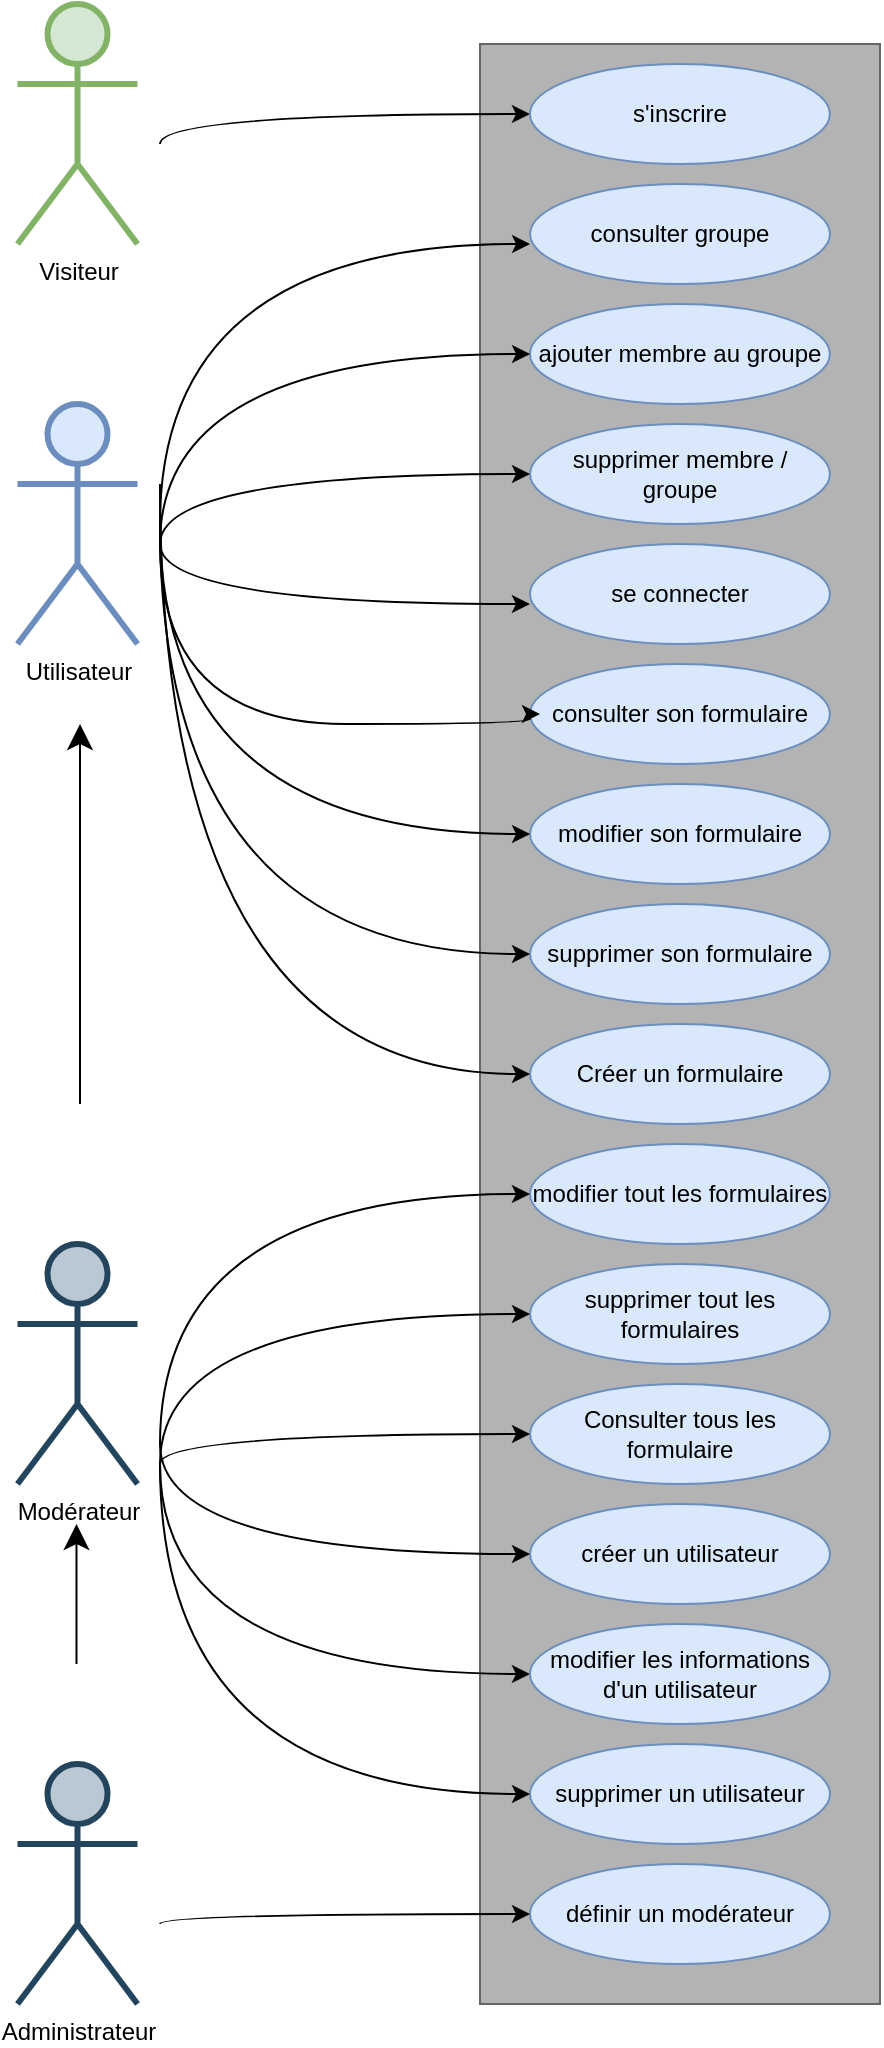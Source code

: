 <mxfile version="15.8.7" type="device"><diagram id="X3hbrAgfgrB4vh28PABW" name="Page-1"><mxGraphModel dx="774" dy="1708" grid="1" gridSize="10" guides="1" tooltips="1" connect="1" arrows="1" fold="1" page="1" pageScale="1" pageWidth="827" pageHeight="1169" math="0" shadow="0"><root><mxCell id="0"/><mxCell id="1" parent="0"/><mxCell id="ICqWT3Gl1W7qC9A4Dv7h-2" value="" style="rounded=0;whiteSpace=wrap;html=1;fillColor=#B3B3B3;strokeColor=#666666;gradientColor=#b3b3b3;" parent="1" vertex="1"><mxGeometry x="280" y="-140" width="200" height="980" as="geometry"/></mxCell><mxCell id="ICqWT3Gl1W7qC9A4Dv7h-3" value="consulter son formulaire" style="ellipse;whiteSpace=wrap;html=1;fillColor=#dae8fc;strokeColor=#6c8ebf;" parent="1" vertex="1"><mxGeometry x="304.97" y="170" width="150" height="50" as="geometry"/></mxCell><mxCell id="ICqWT3Gl1W7qC9A4Dv7h-4" value="se connecter" style="ellipse;whiteSpace=wrap;html=1;fillColor=#dae8fc;strokeColor=#6c8ebf;" parent="1" vertex="1"><mxGeometry x="304.97" y="110" width="150" height="50" as="geometry"/></mxCell><mxCell id="ICqWT3Gl1W7qC9A4Dv7h-5" value="supprimer membre / groupe" style="ellipse;whiteSpace=wrap;html=1;aspect=fixed;fillColor=#dae8fc;strokeColor=#6c8ebf;fontFamily=Helvetica;fontStyle=0;labelBorderColor=none;" parent="1" vertex="1"><mxGeometry x="305" y="50" width="149.97" height="50" as="geometry"/></mxCell><mxCell id="ICqWT3Gl1W7qC9A4Dv7h-6" value="modifier son formulaire" style="ellipse;whiteSpace=wrap;html=1;fillColor=#dae8fc;strokeColor=#6c8ebf;" parent="1" vertex="1"><mxGeometry x="305" y="230" width="150" height="50" as="geometry"/></mxCell><mxCell id="ICqWT3Gl1W7qC9A4Dv7h-7" value="supprimer son formulaire" style="ellipse;whiteSpace=wrap;html=1;fillColor=#dae8fc;strokeColor=#6c8ebf;" parent="1" vertex="1"><mxGeometry x="305" y="290" width="150" height="50" as="geometry"/></mxCell><mxCell id="ICqWT3Gl1W7qC9A4Dv7h-8" value="Visiteur" style="shape=umlActor;verticalLabelPosition=bottom;verticalAlign=top;html=1;fillColor=#d5e8d4;strokeColor=#82b366;strokeWidth=3;" parent="1" vertex="1"><mxGeometry x="48.75" y="-160" width="60" height="120" as="geometry"/></mxCell><mxCell id="ICqWT3Gl1W7qC9A4Dv7h-10" value="Créer un formulaire" style="ellipse;whiteSpace=wrap;html=1;fillColor=#dae8fc;strokeColor=#6c8ebf;" parent="1" vertex="1"><mxGeometry x="305" y="350" width="150" height="50" as="geometry"/></mxCell><mxCell id="ICqWT3Gl1W7qC9A4Dv7h-11" value="modifier tout les formulaires" style="ellipse;whiteSpace=wrap;html=1;fillColor=#dae8fc;strokeColor=#6c8ebf;" parent="1" vertex="1"><mxGeometry x="304.97" y="410" width="150" height="50" as="geometry"/></mxCell><mxCell id="ICqWT3Gl1W7qC9A4Dv7h-12" value="supprimer tout les formulaires" style="ellipse;whiteSpace=wrap;html=1;fillColor=#dae8fc;strokeColor=#6c8ebf;" parent="1" vertex="1"><mxGeometry x="305" y="470" width="150" height="50" as="geometry"/></mxCell><mxCell id="ICqWT3Gl1W7qC9A4Dv7h-13" value="Consulter tous les formulaire" style="ellipse;whiteSpace=wrap;html=1;fillColor=#dae8fc;strokeColor=#6c8ebf;" parent="1" vertex="1"><mxGeometry x="305" y="530" width="150" height="50" as="geometry"/></mxCell><mxCell id="ICqWT3Gl1W7qC9A4Dv7h-14" value="" style="curved=1;endArrow=classic;html=1;rounded=0;edgeStyle=orthogonalEdgeStyle;entryX=0;entryY=0.5;entryDx=0;entryDy=0;" parent="1" target="ICqWT3Gl1W7qC9A4Dv7h-7" edge="1"><mxGeometry width="50" height="50" relative="1" as="geometry"><mxPoint x="120" y="100" as="sourcePoint"/><mxPoint x="320" y="330" as="targetPoint"/><Array as="points"><mxPoint x="120" y="315"/></Array></mxGeometry></mxCell><mxCell id="ICqWT3Gl1W7qC9A4Dv7h-15" value="" style="curved=1;endArrow=classic;html=1;rounded=0;edgeStyle=orthogonalEdgeStyle;entryX=0;entryY=0.5;entryDx=0;entryDy=0;" parent="1" target="Q-wfvOfd_ybM3rYjhCd5-8" edge="1"><mxGeometry width="50" height="50" relative="1" as="geometry"><mxPoint x="120" y="-90" as="sourcePoint"/><mxPoint x="300" y="-105" as="targetPoint"/><Array as="points"><mxPoint x="120" y="-105"/></Array></mxGeometry></mxCell><mxCell id="ICqWT3Gl1W7qC9A4Dv7h-17" value="" style="curved=1;endArrow=classic;html=1;rounded=0;edgeStyle=orthogonalEdgeStyle;" parent="1" edge="1"><mxGeometry width="50" height="50" relative="1" as="geometry"><mxPoint x="120" y="110" as="sourcePoint"/><mxPoint x="310" y="195" as="targetPoint"/><Array as="points"><mxPoint x="120" y="200"/><mxPoint x="305" y="200"/></Array></mxGeometry></mxCell><mxCell id="ICqWT3Gl1W7qC9A4Dv7h-19" value="" style="curved=1;endArrow=classic;html=1;rounded=0;edgeStyle=orthogonalEdgeStyle;entryX=0;entryY=0.5;entryDx=0;entryDy=0;" parent="1" target="ICqWT3Gl1W7qC9A4Dv7h-10" edge="1"><mxGeometry width="50" height="50" relative="1" as="geometry"><mxPoint x="120" y="80" as="sourcePoint"/><mxPoint x="170" y="410" as="targetPoint"/><Array as="points"><mxPoint x="120" y="375"/></Array></mxGeometry></mxCell><mxCell id="ICqWT3Gl1W7qC9A4Dv7h-20" value="" style="curved=1;endArrow=classic;html=1;rounded=0;edgeStyle=orthogonalEdgeStyle;entryX=0;entryY=0.5;entryDx=0;entryDy=0;" parent="1" target="ICqWT3Gl1W7qC9A4Dv7h-11" edge="1"><mxGeometry width="50" height="50" relative="1" as="geometry"><mxPoint x="120" y="560" as="sourcePoint"/><mxPoint x="170" y="410" as="targetPoint"/><Array as="points"><mxPoint x="120" y="435"/></Array></mxGeometry></mxCell><mxCell id="ICqWT3Gl1W7qC9A4Dv7h-21" value="" style="curved=1;endArrow=classic;html=1;rounded=0;edgeStyle=orthogonalEdgeStyle;entryX=0;entryY=0.5;entryDx=0;entryDy=0;" parent="1" target="ICqWT3Gl1W7qC9A4Dv7h-12" edge="1"><mxGeometry width="50" height="50" relative="1" as="geometry"><mxPoint x="120" y="570" as="sourcePoint"/><mxPoint x="170" y="380" as="targetPoint"/><Array as="points"><mxPoint x="120" y="495"/></Array></mxGeometry></mxCell><mxCell id="ICqWT3Gl1W7qC9A4Dv7h-22" value="" style="curved=1;endArrow=classic;html=1;rounded=0;edgeStyle=orthogonalEdgeStyle;entryX=0;entryY=0.5;entryDx=0;entryDy=0;" parent="1" target="ICqWT3Gl1W7qC9A4Dv7h-13" edge="1"><mxGeometry width="50" height="50" relative="1" as="geometry"><mxPoint x="120" y="570" as="sourcePoint"/><mxPoint x="170" y="390" as="targetPoint"/><Array as="points"><mxPoint x="120" y="555"/></Array></mxGeometry></mxCell><mxCell id="ICqWT3Gl1W7qC9A4Dv7h-23" value="créer un utilisateur" style="ellipse;whiteSpace=wrap;html=1;fillColor=#dae8fc;strokeColor=#6c8ebf;" parent="1" vertex="1"><mxGeometry x="305" y="590" width="150" height="50" as="geometry"/></mxCell><mxCell id="ICqWT3Gl1W7qC9A4Dv7h-24" value="" style="curved=1;endArrow=classic;html=1;rounded=0;edgeStyle=orthogonalEdgeStyle;entryX=0;entryY=0.5;entryDx=0;entryDy=0;" parent="1" target="ICqWT3Gl1W7qC9A4Dv7h-23" edge="1"><mxGeometry width="50" height="50" relative="1" as="geometry"><mxPoint x="120" y="560" as="sourcePoint"/><mxPoint x="170" y="400" as="targetPoint"/><Array as="points"><mxPoint x="120" y="615"/></Array></mxGeometry></mxCell><mxCell id="0OAwrmg8rc3wD8ZDRbdx-8" value="" style="curved=1;endArrow=classic;html=1;rounded=0;edgeStyle=orthogonalEdgeStyle;entryX=0;entryY=0.5;entryDx=0;entryDy=0;" parent="1" target="0OAwrmg8rc3wD8ZDRbdx-10" edge="1"><mxGeometry width="50" height="50" relative="1" as="geometry"><mxPoint x="120" y="570" as="sourcePoint"/><mxPoint x="310" y="805" as="targetPoint"/><Array as="points"><mxPoint x="120" y="675"/></Array></mxGeometry></mxCell><mxCell id="0OAwrmg8rc3wD8ZDRbdx-10" value="modifier les informations d'un utilisateur" style="ellipse;whiteSpace=wrap;html=1;fillColor=#dae8fc;strokeColor=#6c8ebf;" parent="1" vertex="1"><mxGeometry x="304.97" y="650" width="150" height="50" as="geometry"/></mxCell><mxCell id="0OAwrmg8rc3wD8ZDRbdx-11" value="supprimer un utilisateur" style="ellipse;whiteSpace=wrap;html=1;fillColor=#dae8fc;strokeColor=#6c8ebf;" parent="1" vertex="1"><mxGeometry x="305" y="710" width="150" height="50" as="geometry"/></mxCell><mxCell id="0OAwrmg8rc3wD8ZDRbdx-12" value="définir un modérateur" style="ellipse;whiteSpace=wrap;html=1;fillColor=#dae8fc;strokeColor=#6c8ebf;" parent="1" vertex="1"><mxGeometry x="304.97" y="770" width="150" height="50" as="geometry"/></mxCell><mxCell id="0OAwrmg8rc3wD8ZDRbdx-13" value="" style="curved=1;endArrow=classic;html=1;rounded=0;edgeStyle=orthogonalEdgeStyle;entryX=0;entryY=0.5;entryDx=0;entryDy=0;" parent="1" edge="1"><mxGeometry width="50" height="50" relative="1" as="geometry"><mxPoint x="120" y="570" as="sourcePoint"/><mxPoint x="305" y="735" as="targetPoint"/><Array as="points"><mxPoint x="120" y="735"/></Array></mxGeometry></mxCell><mxCell id="0OAwrmg8rc3wD8ZDRbdx-17" value="" style="curved=1;endArrow=classic;html=1;rounded=0;edgeStyle=orthogonalEdgeStyle;entryX=0;entryY=0.5;entryDx=0;entryDy=0;" parent="1" edge="1"><mxGeometry width="50" height="50" relative="1" as="geometry"><mxPoint x="120" y="800" as="sourcePoint"/><mxPoint x="305" y="795" as="targetPoint"/><Array as="points"><mxPoint x="120" y="795"/></Array></mxGeometry></mxCell><mxCell id="0OAwrmg8rc3wD8ZDRbdx-19" value="Utilisateur" style="shape=umlActor;verticalLabelPosition=bottom;verticalAlign=top;html=1;fillColor=#dae8fc;strokeColor=#6c8ebf;strokeWidth=3;" parent="1" vertex="1"><mxGeometry x="48.75" y="40" width="60" height="120" as="geometry"/></mxCell><mxCell id="0OAwrmg8rc3wD8ZDRbdx-20" value="" style="endArrow=classic;html=1;rounded=0;endSize=10;" parent="1" edge="1"><mxGeometry width="50" height="50" relative="1" as="geometry"><mxPoint x="78.25" y="670" as="sourcePoint"/><mxPoint x="78.25" y="600" as="targetPoint"/></mxGeometry></mxCell><mxCell id="0OAwrmg8rc3wD8ZDRbdx-21" value="Modérateur" style="shape=umlActor;verticalLabelPosition=bottom;verticalAlign=top;html=1;fillColor=#bac8d3;strokeColor=#23445d;strokeWidth=3;perimeterSpacing=0;" parent="1" vertex="1"><mxGeometry x="48.75" y="460" width="60" height="120" as="geometry"/></mxCell><mxCell id="0OAwrmg8rc3wD8ZDRbdx-22" value="Administrateur" style="shape=umlActor;verticalLabelPosition=bottom;verticalAlign=top;html=1;fillColor=#bac8d3;strokeColor=#23445d;strokeWidth=3;" parent="1" vertex="1"><mxGeometry x="48.75" y="720" width="60" height="120" as="geometry"/></mxCell><mxCell id="0OAwrmg8rc3wD8ZDRbdx-23" value="" style="endArrow=classic;html=1;rounded=0;jumpSize=6;endSize=10;" parent="1" edge="1"><mxGeometry width="50" height="50" relative="1" as="geometry"><mxPoint x="80" y="390" as="sourcePoint"/><mxPoint x="80" y="200" as="targetPoint"/></mxGeometry></mxCell><mxCell id="Q-wfvOfd_ybM3rYjhCd5-6" value="ajouter membre au groupe" style="ellipse;whiteSpace=wrap;html=1;aspect=fixed;fillColor=#dae8fc;strokeColor=#6c8ebf;fontFamily=Helvetica;fontStyle=0;labelBorderColor=none;" vertex="1" parent="1"><mxGeometry x="304.97" y="-10" width="149.97" height="50" as="geometry"/></mxCell><mxCell id="Q-wfvOfd_ybM3rYjhCd5-7" value="consulter groupe" style="ellipse;whiteSpace=wrap;html=1;aspect=fixed;fillColor=#dae8fc;strokeColor=#6c8ebf;fontFamily=Helvetica;fontStyle=0;labelBorderColor=none;" vertex="1" parent="1"><mxGeometry x="305.03" y="-70" width="149.97" height="50" as="geometry"/></mxCell><mxCell id="Q-wfvOfd_ybM3rYjhCd5-8" value="s'inscrire" style="ellipse;whiteSpace=wrap;html=1;aspect=fixed;fillColor=#dae8fc;strokeColor=#6c8ebf;fontFamily=Helvetica;fontStyle=0;labelBorderColor=none;" vertex="1" parent="1"><mxGeometry x="304.97" y="-130" width="149.97" height="50" as="geometry"/></mxCell><mxCell id="Q-wfvOfd_ybM3rYjhCd5-10" value="" style="curved=1;endArrow=classic;html=1;rounded=0;edgeStyle=orthogonalEdgeStyle;entryX=0;entryY=0.5;entryDx=0;entryDy=0;" edge="1" parent="1"><mxGeometry width="50" height="50" relative="1" as="geometry"><mxPoint x="120" y="100" as="sourcePoint"/><mxPoint x="305.03" y="-40" as="targetPoint"/><Array as="points"><mxPoint x="120.06" y="-40"/></Array></mxGeometry></mxCell><mxCell id="Q-wfvOfd_ybM3rYjhCd5-11" value="" style="curved=1;endArrow=classic;html=1;rounded=0;edgeStyle=orthogonalEdgeStyle;entryX=0;entryY=0.5;entryDx=0;entryDy=0;" edge="1" parent="1"><mxGeometry width="50" height="50" relative="1" as="geometry"><mxPoint x="120" y="110" as="sourcePoint"/><mxPoint x="305.03" y="15" as="targetPoint"/><Array as="points"><mxPoint x="120.06" y="15"/></Array></mxGeometry></mxCell><mxCell id="Q-wfvOfd_ybM3rYjhCd5-12" value="" style="curved=1;endArrow=classic;html=1;rounded=0;edgeStyle=orthogonalEdgeStyle;entryX=0;entryY=0.5;entryDx=0;entryDy=0;" edge="1" parent="1"><mxGeometry width="50" height="50" relative="1" as="geometry"><mxPoint x="120" y="110" as="sourcePoint"/><mxPoint x="305" y="75" as="targetPoint"/><Array as="points"><mxPoint x="120" y="75"/></Array></mxGeometry></mxCell><mxCell id="Q-wfvOfd_ybM3rYjhCd5-14" value="" style="curved=1;endArrow=classic;html=1;rounded=0;edgeStyle=orthogonalEdgeStyle;entryX=0;entryY=0.5;entryDx=0;entryDy=0;" edge="1" parent="1"><mxGeometry width="50" height="50" relative="1" as="geometry"><mxPoint x="120" y="110" as="sourcePoint"/><mxPoint x="304.97" y="140" as="targetPoint"/><Array as="points"><mxPoint x="120" y="140"/></Array></mxGeometry></mxCell><mxCell id="Q-wfvOfd_ybM3rYjhCd5-15" value="" style="curved=1;endArrow=classic;html=1;rounded=0;edgeStyle=orthogonalEdgeStyle;entryX=0;entryY=0.5;entryDx=0;entryDy=0;" edge="1" parent="1"><mxGeometry width="50" height="50" relative="1" as="geometry"><mxPoint x="120" y="100" as="sourcePoint"/><mxPoint x="305.03" y="255" as="targetPoint"/><Array as="points"><mxPoint x="120.03" y="255"/></Array></mxGeometry></mxCell></root></mxGraphModel></diagram></mxfile>
